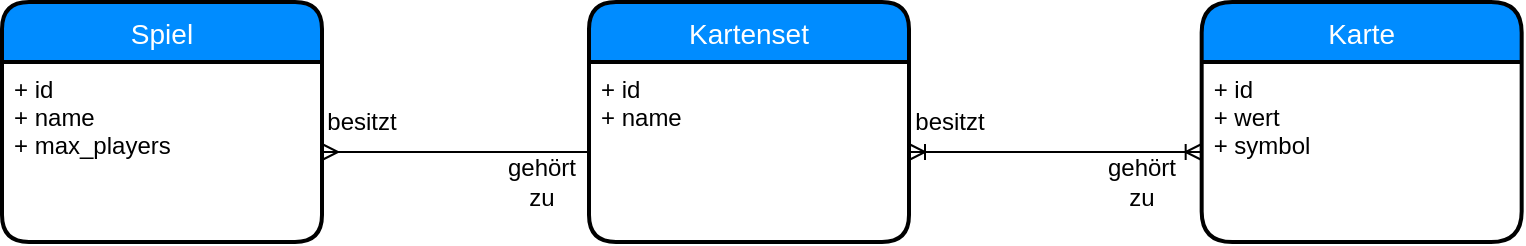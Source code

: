 <mxfile version="10.8.4" type="device"><diagram id="4M2P-oErlmGiCbpeSPf1" name="Page-1"><mxGraphModel dx="434" dy="759" grid="1" gridSize="10" guides="1" tooltips="1" connect="1" arrows="1" fold="1" page="1" pageScale="1" pageWidth="827" pageHeight="1169" math="0" shadow="0"><root><mxCell id="0"/><mxCell id="1" parent="0"/><mxCell id="NPh-FLSJEAy46beo-snH-1" value="Spiel" style="swimlane;childLayout=stackLayout;horizontal=1;startSize=30;horizontalStack=0;fillColor=#008cff;fontColor=#FFFFFF;rounded=1;fontSize=14;fontStyle=0;strokeWidth=2;resizeParent=0;resizeLast=1;shadow=0;dashed=0;align=center;" parent="1" vertex="1"><mxGeometry x="40" y="200" width="160" height="120" as="geometry"/></mxCell><mxCell id="NPh-FLSJEAy46beo-snH-2" value="+ id&#10;+ name&#10;+ max_players" style="align=left;strokeColor=none;fillColor=none;spacingLeft=4;fontSize=12;verticalAlign=top;resizable=0;rotatable=0;part=1;" parent="NPh-FLSJEAy46beo-snH-1" vertex="1"><mxGeometry y="30" width="160" height="90" as="geometry"/></mxCell><mxCell id="NPh-FLSJEAy46beo-snH-9" value="" style="edgeStyle=entityRelationEdgeStyle;fontSize=12;html=1;endArrow=none;exitX=1;exitY=0.5;exitDx=0;exitDy=0;startArrow=ERmany;startFill=0;endFill=0;entryX=0;entryY=0.5;entryDx=0;entryDy=0;" parent="1" source="NPh-FLSJEAy46beo-snH-2" target="NPh-FLSJEAy46beo-snH-4" edge="1"><mxGeometry width="100" height="100" relative="1" as="geometry"><mxPoint x="332" y="275" as="sourcePoint"/><mxPoint x="300" y="280" as="targetPoint"/></mxGeometry></mxCell><mxCell id="NPh-FLSJEAy46beo-snH-3" value="Kartenset" style="swimlane;childLayout=stackLayout;horizontal=1;startSize=30;horizontalStack=0;fillColor=#008cff;fontColor=#FFFFFF;rounded=1;fontSize=14;fontStyle=0;strokeWidth=2;resizeParent=0;resizeLast=1;shadow=0;dashed=0;align=center;" parent="1" vertex="1"><mxGeometry x="333.5" y="200" width="160" height="120" as="geometry"/></mxCell><mxCell id="NPh-FLSJEAy46beo-snH-4" value="+ id&#10;+ name&#10;" style="align=left;strokeColor=none;fillColor=none;spacingLeft=4;fontSize=12;verticalAlign=top;resizable=0;rotatable=0;part=1;" parent="NPh-FLSJEAy46beo-snH-3" vertex="1"><mxGeometry y="30" width="160" height="90" as="geometry"/></mxCell><mxCell id="NPh-FLSJEAy46beo-snH-12" value="Karte" style="swimlane;childLayout=stackLayout;horizontal=1;startSize=30;horizontalStack=0;fillColor=#008cff;fontColor=#FFFFFF;rounded=1;fontSize=14;fontStyle=0;strokeWidth=2;resizeParent=0;resizeLast=1;shadow=0;dashed=0;align=center;arcSize=17;" parent="1" vertex="1"><mxGeometry x="639.833" y="200" width="160" height="120" as="geometry"/></mxCell><mxCell id="NPh-FLSJEAy46beo-snH-13" value="+ id&#10;+ wert&#10;+ symbol&#10;" style="align=left;strokeColor=none;fillColor=none;spacingLeft=4;fontSize=12;verticalAlign=top;resizable=0;rotatable=0;part=1;" parent="NPh-FLSJEAy46beo-snH-12" vertex="1"><mxGeometry y="30" width="160" height="90" as="geometry"/></mxCell><mxCell id="NPh-FLSJEAy46beo-snH-20" value="" style="edgeStyle=entityRelationEdgeStyle;fontSize=12;html=1;endArrow=ERoneToMany;startArrow=ERoneToMany;exitX=1;exitY=0.5;exitDx=0;exitDy=0;entryX=0;entryY=0.5;entryDx=0;entryDy=0;" parent="1" source="NPh-FLSJEAy46beo-snH-4" target="NPh-FLSJEAy46beo-snH-13" edge="1"><mxGeometry width="100" height="100" relative="1" as="geometry"><mxPoint x="60" y="440" as="sourcePoint"/><mxPoint x="160" y="340" as="targetPoint"/></mxGeometry></mxCell><mxCell id="NPh-FLSJEAy46beo-snH-21" value="besitzt" style="text;html=1;strokeColor=none;fillColor=none;align=center;verticalAlign=middle;whiteSpace=wrap;rounded=0;" parent="1" vertex="1"><mxGeometry x="200" y="250" width="40" height="20" as="geometry"/></mxCell><mxCell id="NPh-FLSJEAy46beo-snH-24" value="gehört&lt;br&gt;zu&lt;br&gt;" style="text;html=1;strokeColor=none;fillColor=none;align=center;verticalAlign=middle;whiteSpace=wrap;rounded=0;" parent="1" vertex="1"><mxGeometry x="290" y="280" width="40" height="20" as="geometry"/></mxCell><mxCell id="NPh-FLSJEAy46beo-snH-25" value="besitzt" style="text;html=1;strokeColor=none;fillColor=none;align=center;verticalAlign=middle;whiteSpace=wrap;rounded=0;" parent="1" vertex="1"><mxGeometry x="493.5" y="250" width="40" height="20" as="geometry"/></mxCell><mxCell id="NPh-FLSJEAy46beo-snH-26" value="gehört&lt;br&gt;zu&lt;br&gt;" style="text;html=1;strokeColor=none;fillColor=none;align=center;verticalAlign=middle;whiteSpace=wrap;rounded=0;" parent="1" vertex="1"><mxGeometry x="590" y="280" width="40" height="20" as="geometry"/></mxCell></root></mxGraphModel></diagram></mxfile>